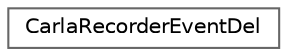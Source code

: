 digraph "类继承关系图"
{
 // INTERACTIVE_SVG=YES
 // LATEX_PDF_SIZE
  bgcolor="transparent";
  edge [fontname=Helvetica,fontsize=10,labelfontname=Helvetica,labelfontsize=10];
  node [fontname=Helvetica,fontsize=10,shape=box,height=0.2,width=0.4];
  rankdir="LR";
  Node0 [id="Node000000",label="CarlaRecorderEventDel",height=0.2,width=0.4,color="grey40", fillcolor="white", style="filled",URL="$d1/d23/structCarlaRecorderEventDel.html",tooltip=" "];
}
